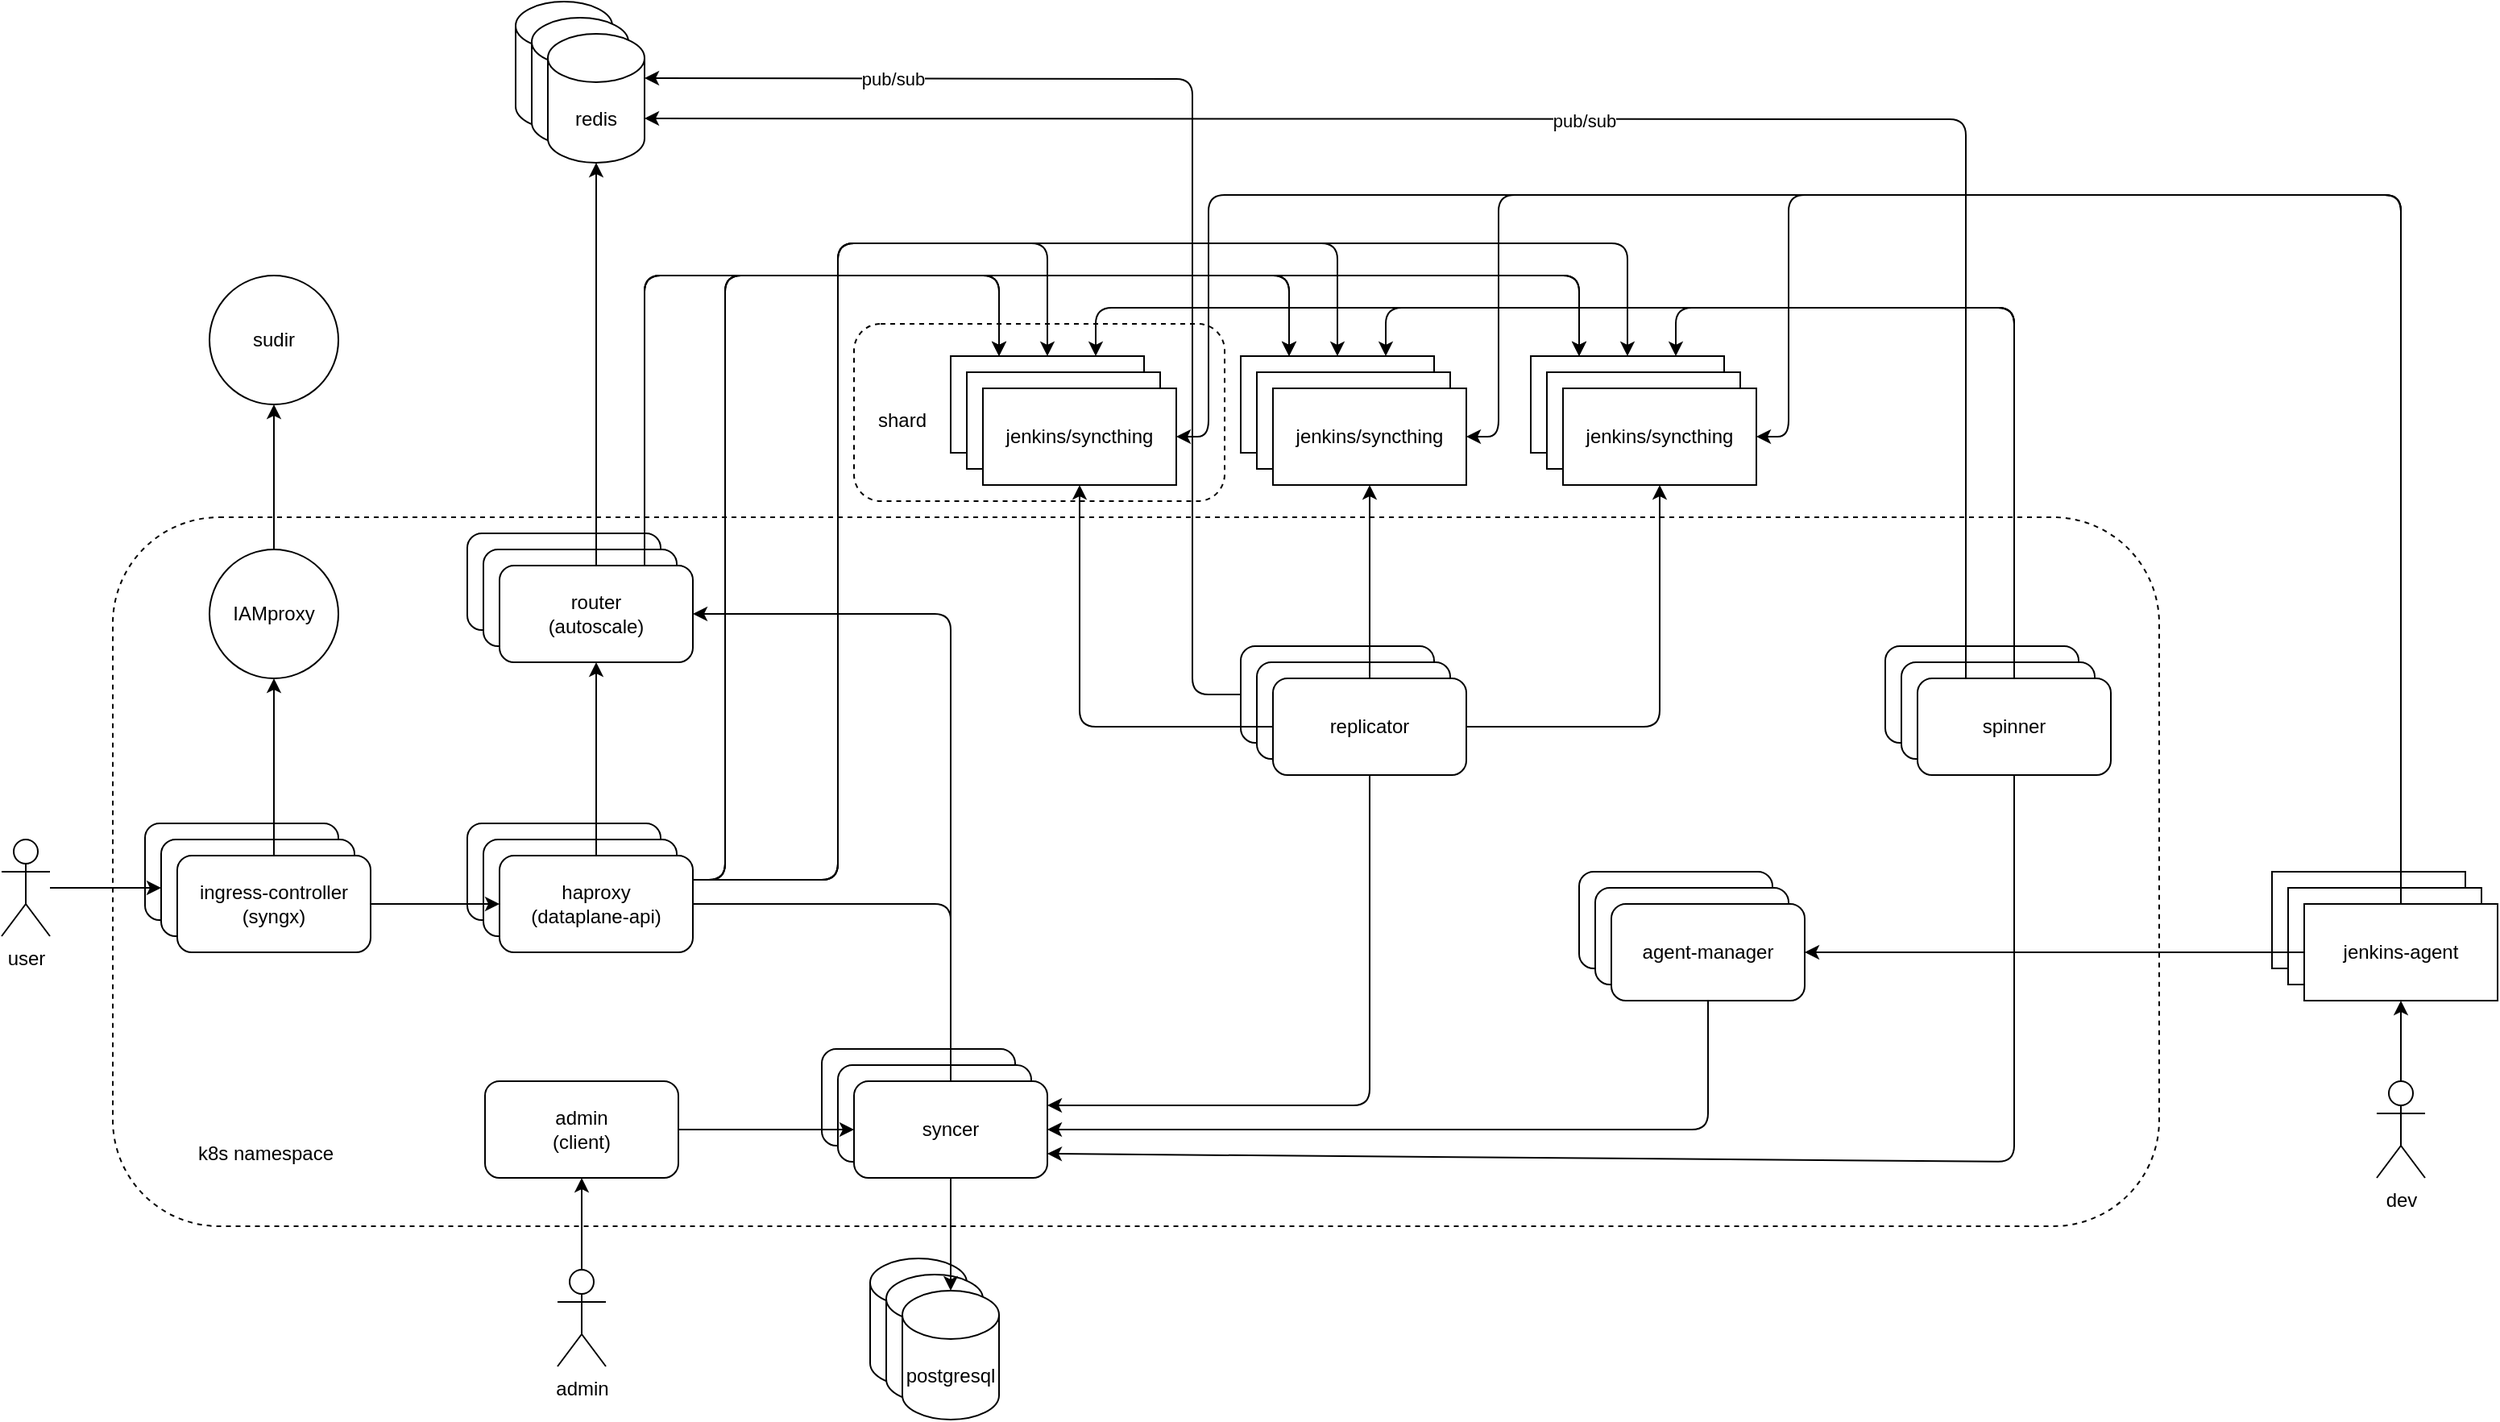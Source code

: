 <mxfile>
    <diagram id="PQZERwMWoVk7ZFNPaCYC" name="Page-1">
        <mxGraphModel dx="1289" dy="2048" grid="1" gridSize="10" guides="1" tooltips="1" connect="1" arrows="1" fold="1" page="1" pageScale="1" pageWidth="850" pageHeight="1100" math="0" shadow="0">
            <root>
                <mxCell id="0"/>
                <mxCell id="1" parent="0"/>
                <mxCell id="84" value="" style="rounded=1;whiteSpace=wrap;html=1;dashed=1;" vertex="1" parent="1">
                    <mxGeometry x="569" y="-217" width="230" height="110" as="geometry"/>
                </mxCell>
                <mxCell id="68" value="" style="rounded=1;whiteSpace=wrap;html=1;dashed=1;" parent="1" vertex="1">
                    <mxGeometry x="109" y="-97" width="1270" height="440" as="geometry"/>
                </mxCell>
                <mxCell id="3" value="" style="rounded=1;whiteSpace=wrap;html=1;" parent="1" vertex="1">
                    <mxGeometry x="129" y="93" width="120" height="60" as="geometry"/>
                </mxCell>
                <mxCell id="4" value="" style="rounded=1;whiteSpace=wrap;html=1;" parent="1" vertex="1">
                    <mxGeometry x="139" y="103" width="120" height="60" as="geometry"/>
                </mxCell>
                <mxCell id="46" style="edgeStyle=none;html=1;" parent="1" source="5" target="45" edge="1">
                    <mxGeometry relative="1" as="geometry"/>
                </mxCell>
                <mxCell id="5" value="&lt;span style=&quot;color: rgb(0, 0, 0);&quot;&gt;ingress-controller&lt;/span&gt;&lt;div&gt;(syngx)&lt;/div&gt;" style="rounded=1;whiteSpace=wrap;html=1;" parent="1" vertex="1">
                    <mxGeometry x="149" y="113" width="120" height="60" as="geometry"/>
                </mxCell>
                <mxCell id="6" value="" style="rounded=1;whiteSpace=wrap;html=1;" parent="1" vertex="1">
                    <mxGeometry x="329" y="93" width="120" height="60" as="geometry"/>
                </mxCell>
                <mxCell id="7" value="" style="rounded=1;whiteSpace=wrap;html=1;" parent="1" vertex="1">
                    <mxGeometry x="339" y="103" width="120" height="60" as="geometry"/>
                </mxCell>
                <mxCell id="38" style="edgeStyle=none;html=1;entryX=0.5;entryY=0;entryDx=0;entryDy=0;exitX=1;exitY=0.25;exitDx=0;exitDy=0;" parent="1" source="8" target="26" edge="1">
                    <mxGeometry relative="1" as="geometry">
                        <mxPoint x="889" y="-267" as="targetPoint"/>
                        <Array as="points">
                            <mxPoint x="559" y="128"/>
                            <mxPoint x="559" y="-77"/>
                            <mxPoint x="559" y="-267"/>
                            <mxPoint x="649" y="-267"/>
                            <mxPoint x="869" y="-267"/>
                        </Array>
                    </mxGeometry>
                </mxCell>
                <mxCell id="39" style="edgeStyle=none;html=1;entryX=0.5;entryY=0;entryDx=0;entryDy=0;exitX=1;exitY=0.25;exitDx=0;exitDy=0;" parent="1" source="8" target="23" edge="1">
                    <mxGeometry relative="1" as="geometry">
                        <Array as="points">
                            <mxPoint x="559" y="128"/>
                            <mxPoint x="559" y="-77"/>
                            <mxPoint x="559" y="-267"/>
                            <mxPoint x="689" y="-267"/>
                        </Array>
                    </mxGeometry>
                </mxCell>
                <mxCell id="40" style="edgeStyle=none;html=1;entryX=0.5;entryY=0;entryDx=0;entryDy=0;exitX=1;exitY=0.25;exitDx=0;exitDy=0;" parent="1" source="8" target="29" edge="1">
                    <mxGeometry relative="1" as="geometry">
                        <Array as="points">
                            <mxPoint x="559" y="128"/>
                            <mxPoint x="559" y="-77"/>
                            <mxPoint x="559" y="-267"/>
                            <mxPoint x="1049" y="-267"/>
                        </Array>
                    </mxGeometry>
                </mxCell>
                <mxCell id="58" style="edgeStyle=none;html=1;entryX=0.5;entryY=0;entryDx=0;entryDy=0;" parent="1" source="8" target="14" edge="1">
                    <mxGeometry relative="1" as="geometry">
                        <Array as="points">
                            <mxPoint x="629" y="143"/>
                        </Array>
                    </mxGeometry>
                </mxCell>
                <mxCell id="59" style="edgeStyle=none;html=1;entryX=0.5;entryY=1;entryDx=0;entryDy=0;" parent="1" source="8" target="11" edge="1">
                    <mxGeometry relative="1" as="geometry"/>
                </mxCell>
                <mxCell id="86" style="edgeStyle=none;html=1;entryX=0.25;entryY=0;entryDx=0;entryDy=0;exitX=1;exitY=0.25;exitDx=0;exitDy=0;" edge="1" parent="1" source="8" target="23">
                    <mxGeometry relative="1" as="geometry">
                        <Array as="points">
                            <mxPoint x="489" y="128"/>
                            <mxPoint x="489" y="-67"/>
                            <mxPoint x="489" y="-247"/>
                            <mxPoint x="659" y="-247"/>
                        </Array>
                    </mxGeometry>
                </mxCell>
                <mxCell id="87" style="edgeStyle=none;html=1;entryX=0.25;entryY=0;entryDx=0;entryDy=0;exitX=1;exitY=0.25;exitDx=0;exitDy=0;" edge="1" parent="1" source="8" target="26">
                    <mxGeometry relative="1" as="geometry">
                        <Array as="points">
                            <mxPoint x="489" y="128"/>
                            <mxPoint x="489" y="-247"/>
                            <mxPoint x="839" y="-247"/>
                        </Array>
                    </mxGeometry>
                </mxCell>
                <mxCell id="88" style="edgeStyle=none;html=1;entryX=0.25;entryY=0;entryDx=0;entryDy=0;exitX=1;exitY=0.25;exitDx=0;exitDy=0;" edge="1" parent="1" source="8" target="29">
                    <mxGeometry relative="1" as="geometry">
                        <Array as="points">
                            <mxPoint x="489" y="128"/>
                            <mxPoint x="489" y="-247"/>
                            <mxPoint x="1019" y="-247"/>
                        </Array>
                    </mxGeometry>
                </mxCell>
                <mxCell id="8" value="haproxy&lt;div&gt;(dataplane-api)&lt;/div&gt;" style="rounded=1;whiteSpace=wrap;html=1;" parent="1" vertex="1">
                    <mxGeometry x="349" y="113" width="120" height="60" as="geometry"/>
                </mxCell>
                <mxCell id="9" value="" style="rounded=1;whiteSpace=wrap;html=1;" parent="1" vertex="1">
                    <mxGeometry x="329" y="-87" width="120" height="60" as="geometry"/>
                </mxCell>
                <mxCell id="10" value="" style="rounded=1;whiteSpace=wrap;html=1;" parent="1" vertex="1">
                    <mxGeometry x="339" y="-77" width="120" height="60" as="geometry"/>
                </mxCell>
                <mxCell id="60" style="edgeStyle=none;html=1;entryX=0.25;entryY=0;entryDx=0;entryDy=0;exitX=0.75;exitY=0;exitDx=0;exitDy=0;" parent="1" source="11" target="23" edge="1">
                    <mxGeometry relative="1" as="geometry">
                        <Array as="points">
                            <mxPoint x="439" y="-247"/>
                            <mxPoint x="659" y="-247"/>
                        </Array>
                    </mxGeometry>
                </mxCell>
                <mxCell id="62" style="edgeStyle=none;html=1;entryX=0.25;entryY=0;entryDx=0;entryDy=0;exitX=0.75;exitY=0;exitDx=0;exitDy=0;" parent="1" source="11" target="26" edge="1">
                    <mxGeometry relative="1" as="geometry">
                        <Array as="points">
                            <mxPoint x="439" y="-247"/>
                            <mxPoint x="839" y="-247"/>
                        </Array>
                    </mxGeometry>
                </mxCell>
                <mxCell id="63" style="edgeStyle=none;html=1;entryX=0.25;entryY=0;entryDx=0;entryDy=0;exitX=0.75;exitY=0;exitDx=0;exitDy=0;" parent="1" source="11" target="29" edge="1">
                    <mxGeometry relative="1" as="geometry">
                        <Array as="points">
                            <mxPoint x="439" y="-247"/>
                            <mxPoint x="1019" y="-247"/>
                        </Array>
                    </mxGeometry>
                </mxCell>
                <mxCell id="11" value="router&lt;div&gt;(autoscale)&lt;/div&gt;" style="rounded=1;whiteSpace=wrap;html=1;" parent="1" vertex="1">
                    <mxGeometry x="349" y="-67" width="120" height="60" as="geometry"/>
                </mxCell>
                <mxCell id="12" value="" style="rounded=1;whiteSpace=wrap;html=1;" parent="1" vertex="1">
                    <mxGeometry x="549" y="233" width="120" height="60" as="geometry"/>
                </mxCell>
                <mxCell id="13" value="" style="rounded=1;whiteSpace=wrap;html=1;" parent="1" vertex="1">
                    <mxGeometry x="559" y="243" width="120" height="60" as="geometry"/>
                </mxCell>
                <mxCell id="16" style="edgeStyle=none;html=1;entryX=1;entryY=0.5;entryDx=0;entryDy=0;" parent="1" source="14" target="11" edge="1">
                    <mxGeometry relative="1" as="geometry">
                        <Array as="points">
                            <mxPoint x="629" y="-37"/>
                        </Array>
                    </mxGeometry>
                </mxCell>
                <mxCell id="14" value="syncer" style="rounded=1;whiteSpace=wrap;html=1;" parent="1" vertex="1">
                    <mxGeometry x="569" y="253" width="120" height="60" as="geometry"/>
                </mxCell>
                <mxCell id="18" style="edgeStyle=none;html=1;entryX=0;entryY=0.5;entryDx=0;entryDy=0;" parent="1" source="5" target="8" edge="1">
                    <mxGeometry relative="1" as="geometry"/>
                </mxCell>
                <mxCell id="19" value="" style="shape=cylinder3;whiteSpace=wrap;html=1;boundedLbl=1;backgroundOutline=1;size=15;" parent="1" vertex="1">
                    <mxGeometry x="359" y="-417" width="60" height="80" as="geometry"/>
                </mxCell>
                <mxCell id="20" value="" style="shape=cylinder3;whiteSpace=wrap;html=1;boundedLbl=1;backgroundOutline=1;size=15;" parent="1" vertex="1">
                    <mxGeometry x="369" y="-407" width="60" height="80" as="geometry"/>
                </mxCell>
                <mxCell id="21" value="redis" style="shape=cylinder3;whiteSpace=wrap;html=1;boundedLbl=1;backgroundOutline=1;size=15;" parent="1" vertex="1">
                    <mxGeometry x="379" y="-397" width="60" height="80" as="geometry"/>
                </mxCell>
                <mxCell id="22" style="edgeStyle=none;html=1;" parent="1" source="11" target="21" edge="1">
                    <mxGeometry relative="1" as="geometry"/>
                </mxCell>
                <mxCell id="23" value="" style="rounded=0;whiteSpace=wrap;html=1;" parent="1" vertex="1">
                    <mxGeometry x="629" y="-197" width="120" height="60" as="geometry"/>
                </mxCell>
                <mxCell id="24" value="" style="rounded=0;whiteSpace=wrap;html=1;" parent="1" vertex="1">
                    <mxGeometry x="639" y="-187" width="120" height="60" as="geometry"/>
                </mxCell>
                <mxCell id="25" value="jenkins/syncthing" style="rounded=0;whiteSpace=wrap;html=1;" parent="1" vertex="1">
                    <mxGeometry x="649" y="-177" width="120" height="60" as="geometry"/>
                </mxCell>
                <mxCell id="26" value="" style="rounded=0;whiteSpace=wrap;html=1;" parent="1" vertex="1">
                    <mxGeometry x="809" y="-197" width="120" height="60" as="geometry"/>
                </mxCell>
                <mxCell id="27" value="" style="rounded=0;whiteSpace=wrap;html=1;" parent="1" vertex="1">
                    <mxGeometry x="819" y="-187" width="120" height="60" as="geometry"/>
                </mxCell>
                <mxCell id="28" value="jenkins/syncthing" style="rounded=0;whiteSpace=wrap;html=1;" parent="1" vertex="1">
                    <mxGeometry x="829" y="-177" width="120" height="60" as="geometry"/>
                </mxCell>
                <mxCell id="29" value="" style="rounded=0;whiteSpace=wrap;html=1;" parent="1" vertex="1">
                    <mxGeometry x="989" y="-197" width="120" height="60" as="geometry"/>
                </mxCell>
                <mxCell id="30" value="" style="rounded=0;whiteSpace=wrap;html=1;" parent="1" vertex="1">
                    <mxGeometry x="999" y="-187" width="120" height="60" as="geometry"/>
                </mxCell>
                <mxCell id="31" value="jenkins/syncthing" style="rounded=0;whiteSpace=wrap;html=1;" parent="1" vertex="1">
                    <mxGeometry x="1009" y="-177" width="120" height="60" as="geometry"/>
                </mxCell>
                <mxCell id="32" value="" style="rounded=1;whiteSpace=wrap;html=1;" parent="1" vertex="1">
                    <mxGeometry x="809" y="-17" width="120" height="60" as="geometry"/>
                </mxCell>
                <mxCell id="33" value="" style="rounded=1;whiteSpace=wrap;html=1;" parent="1" vertex="1">
                    <mxGeometry x="819" y="-7" width="120" height="60" as="geometry"/>
                </mxCell>
                <mxCell id="35" style="edgeStyle=none;html=1;entryX=0.5;entryY=1;entryDx=0;entryDy=0;" parent="1" source="34" target="25" edge="1">
                    <mxGeometry relative="1" as="geometry">
                        <Array as="points">
                            <mxPoint x="709" y="33"/>
                        </Array>
                    </mxGeometry>
                </mxCell>
                <mxCell id="36" style="edgeStyle=none;html=1;entryX=0.5;entryY=1;entryDx=0;entryDy=0;" parent="1" source="34" target="28" edge="1">
                    <mxGeometry relative="1" as="geometry"/>
                </mxCell>
                <mxCell id="37" style="edgeStyle=none;html=1;entryX=0.5;entryY=1;entryDx=0;entryDy=0;" parent="1" source="34" target="31" edge="1">
                    <mxGeometry relative="1" as="geometry">
                        <Array as="points">
                            <mxPoint x="1069" y="33"/>
                        </Array>
                    </mxGeometry>
                </mxCell>
                <mxCell id="56" style="edgeStyle=none;html=1;entryX=1;entryY=0.25;entryDx=0;entryDy=0;" parent="1" source="34" target="14" edge="1">
                    <mxGeometry relative="1" as="geometry">
                        <Array as="points">
                            <mxPoint x="889" y="268"/>
                        </Array>
                    </mxGeometry>
                </mxCell>
                <mxCell id="34" value="replicator" style="rounded=1;whiteSpace=wrap;html=1;" parent="1" vertex="1">
                    <mxGeometry x="829" y="3" width="120" height="60" as="geometry"/>
                </mxCell>
                <mxCell id="41" value="" style="shape=cylinder3;whiteSpace=wrap;html=1;boundedLbl=1;backgroundOutline=1;size=15;" parent="1" vertex="1">
                    <mxGeometry x="579" y="363" width="60" height="80" as="geometry"/>
                </mxCell>
                <mxCell id="42" value="" style="shape=cylinder3;whiteSpace=wrap;html=1;boundedLbl=1;backgroundOutline=1;size=15;" parent="1" vertex="1">
                    <mxGeometry x="589" y="373" width="60" height="80" as="geometry"/>
                </mxCell>
                <mxCell id="43" value="postgresql" style="shape=cylinder3;whiteSpace=wrap;html=1;boundedLbl=1;backgroundOutline=1;size=15;" parent="1" vertex="1">
                    <mxGeometry x="599" y="383" width="60" height="80" as="geometry"/>
                </mxCell>
                <mxCell id="44" style="edgeStyle=none;html=1;" parent="1" source="14" target="43" edge="1">
                    <mxGeometry relative="1" as="geometry"/>
                </mxCell>
                <mxCell id="49" style="edgeStyle=none;html=1;" parent="1" source="45" target="48" edge="1">
                    <mxGeometry relative="1" as="geometry"/>
                </mxCell>
                <mxCell id="45" value="IAMproxy" style="ellipse;whiteSpace=wrap;html=1;aspect=fixed;" parent="1" vertex="1">
                    <mxGeometry x="169" y="-77" width="80" height="80" as="geometry"/>
                </mxCell>
                <mxCell id="48" value="sudir" style="ellipse;whiteSpace=wrap;html=1;aspect=fixed;" parent="1" vertex="1">
                    <mxGeometry x="169" y="-247" width="80" height="80" as="geometry"/>
                </mxCell>
                <mxCell id="50" value="" style="rounded=1;whiteSpace=wrap;html=1;" parent="1" vertex="1">
                    <mxGeometry x="1209" y="-17" width="120" height="60" as="geometry"/>
                </mxCell>
                <mxCell id="51" value="" style="rounded=1;whiteSpace=wrap;html=1;" parent="1" vertex="1">
                    <mxGeometry x="1219" y="-7" width="120" height="60" as="geometry"/>
                </mxCell>
                <mxCell id="53" style="edgeStyle=none;html=1;entryX=0.75;entryY=0;entryDx=0;entryDy=0;" parent="1" source="52" target="29" edge="1">
                    <mxGeometry relative="1" as="geometry">
                        <Array as="points">
                            <mxPoint x="1289" y="-227"/>
                            <mxPoint x="1079" y="-227"/>
                        </Array>
                    </mxGeometry>
                </mxCell>
                <mxCell id="54" style="edgeStyle=none;html=1;entryX=0.75;entryY=0;entryDx=0;entryDy=0;" parent="1" source="52" target="26" edge="1">
                    <mxGeometry relative="1" as="geometry">
                        <Array as="points">
                            <mxPoint x="1289" y="-227"/>
                            <mxPoint x="899" y="-227"/>
                        </Array>
                    </mxGeometry>
                </mxCell>
                <mxCell id="55" style="edgeStyle=none;html=1;entryX=0.75;entryY=0;entryDx=0;entryDy=0;" parent="1" source="52" target="23" edge="1">
                    <mxGeometry relative="1" as="geometry">
                        <Array as="points">
                            <mxPoint x="1289" y="-227"/>
                            <mxPoint x="719" y="-227"/>
                        </Array>
                    </mxGeometry>
                </mxCell>
                <mxCell id="57" style="edgeStyle=none;html=1;entryX=1;entryY=0.75;entryDx=0;entryDy=0;" parent="1" source="52" target="14" edge="1">
                    <mxGeometry relative="1" as="geometry">
                        <Array as="points">
                            <mxPoint x="1289" y="303"/>
                        </Array>
                    </mxGeometry>
                </mxCell>
                <mxCell id="52" value="spinner" style="rounded=1;whiteSpace=wrap;html=1;" parent="1" vertex="1">
                    <mxGeometry x="1229" y="3" width="120" height="60" as="geometry"/>
                </mxCell>
                <mxCell id="64" style="edgeStyle=none;html=1;entryX=1;entryY=0;entryDx=0;entryDy=27.5;entryPerimeter=0;" parent="1" source="32" target="21" edge="1">
                    <mxGeometry relative="1" as="geometry">
                        <Array as="points">
                            <mxPoint x="779" y="13"/>
                            <mxPoint x="779" y="-177"/>
                            <mxPoint x="779" y="-369"/>
                        </Array>
                    </mxGeometry>
                </mxCell>
                <mxCell id="66" value="pub/sub" style="edgeLabel;html=1;align=center;verticalAlign=middle;resizable=0;points=[];" parent="64" vertex="1" connectable="0">
                    <mxGeometry x="0.59" relative="1" as="geometry">
                        <mxPoint as="offset"/>
                    </mxGeometry>
                </mxCell>
                <mxCell id="65" style="edgeStyle=none;html=1;entryX=1;entryY=0;entryDx=0;entryDy=52.5;entryPerimeter=0;exitX=0.25;exitY=0;exitDx=0;exitDy=0;" parent="1" source="52" target="21" edge="1">
                    <mxGeometry relative="1" as="geometry">
                        <Array as="points">
                            <mxPoint x="1259" y="-344"/>
                        </Array>
                    </mxGeometry>
                </mxCell>
                <mxCell id="67" value="&lt;span style=&quot;color: rgb(0, 0, 0);&quot;&gt;pub/sub&lt;/span&gt;" style="edgeLabel;html=1;align=center;verticalAlign=middle;resizable=0;points=[];" parent="65" vertex="1" connectable="0">
                    <mxGeometry x="0.001" y="1" relative="1" as="geometry">
                        <mxPoint as="offset"/>
                    </mxGeometry>
                </mxCell>
                <mxCell id="69" value="k8s namespace" style="text;html=1;align=center;verticalAlign=middle;whiteSpace=wrap;rounded=0;" parent="1" vertex="1">
                    <mxGeometry x="149" y="283" width="110" height="30" as="geometry"/>
                </mxCell>
                <mxCell id="70" value="" style="rounded=1;whiteSpace=wrap;html=1;" parent="1" vertex="1">
                    <mxGeometry x="1019" y="123" width="120" height="60" as="geometry"/>
                </mxCell>
                <mxCell id="71" value="" style="rounded=1;whiteSpace=wrap;html=1;" parent="1" vertex="1">
                    <mxGeometry x="1029" y="133" width="120" height="60" as="geometry"/>
                </mxCell>
                <mxCell id="73" style="edgeStyle=none;html=1;entryX=1;entryY=0.5;entryDx=0;entryDy=0;" parent="1" source="72" target="14" edge="1">
                    <mxGeometry relative="1" as="geometry">
                        <Array as="points">
                            <mxPoint x="1099" y="283"/>
                        </Array>
                    </mxGeometry>
                </mxCell>
                <mxCell id="72" value="agent-manager" style="rounded=1;whiteSpace=wrap;html=1;" parent="1" vertex="1">
                    <mxGeometry x="1039" y="143" width="120" height="60" as="geometry"/>
                </mxCell>
                <mxCell id="76" value="" style="rounded=0;whiteSpace=wrap;html=1;" parent="1" vertex="1">
                    <mxGeometry x="1449" y="123" width="120" height="60" as="geometry"/>
                </mxCell>
                <mxCell id="77" value="" style="rounded=0;whiteSpace=wrap;html=1;" parent="1" vertex="1">
                    <mxGeometry x="1459" y="133" width="120" height="60" as="geometry"/>
                </mxCell>
                <mxCell id="79" style="edgeStyle=none;html=1;" parent="1" source="78" target="72" edge="1">
                    <mxGeometry relative="1" as="geometry"/>
                </mxCell>
                <mxCell id="81" style="edgeStyle=none;html=1;entryX=1;entryY=0.5;entryDx=0;entryDy=0;" parent="1" source="78" target="31" edge="1">
                    <mxGeometry relative="1" as="geometry">
                        <Array as="points">
                            <mxPoint x="1529" y="-297"/>
                            <mxPoint x="1149" y="-297"/>
                            <mxPoint x="1149" y="-147"/>
                        </Array>
                    </mxGeometry>
                </mxCell>
                <mxCell id="82" style="edgeStyle=none;html=1;entryX=1;entryY=0.5;entryDx=0;entryDy=0;" parent="1" source="78" target="28" edge="1">
                    <mxGeometry relative="1" as="geometry">
                        <Array as="points">
                            <mxPoint x="1529" y="-297"/>
                            <mxPoint x="969" y="-297"/>
                            <mxPoint x="969" y="-147"/>
                        </Array>
                    </mxGeometry>
                </mxCell>
                <mxCell id="83" style="edgeStyle=none;html=1;entryX=1;entryY=0.5;entryDx=0;entryDy=0;" parent="1" source="78" target="25" edge="1">
                    <mxGeometry relative="1" as="geometry">
                        <Array as="points">
                            <mxPoint x="1529" y="-297"/>
                            <mxPoint x="789" y="-297"/>
                            <mxPoint x="789" y="-147"/>
                        </Array>
                    </mxGeometry>
                </mxCell>
                <mxCell id="78" value="jenkins-agent" style="rounded=0;whiteSpace=wrap;html=1;" parent="1" vertex="1">
                    <mxGeometry x="1469" y="143" width="120" height="60" as="geometry"/>
                </mxCell>
                <mxCell id="85" value="shard" style="text;html=1;align=center;verticalAlign=middle;whiteSpace=wrap;rounded=0;" vertex="1" parent="1">
                    <mxGeometry x="569" y="-172" width="60" height="30" as="geometry"/>
                </mxCell>
                <mxCell id="90" style="edgeStyle=none;html=1;entryX=0;entryY=0.5;entryDx=0;entryDy=0;" edge="1" parent="1" source="89" target="14">
                    <mxGeometry relative="1" as="geometry"/>
                </mxCell>
                <mxCell id="89" value="admin&lt;div&gt;(client)&lt;/div&gt;" style="rounded=1;whiteSpace=wrap;html=1;" vertex="1" parent="1">
                    <mxGeometry x="340" y="253" width="120" height="60" as="geometry"/>
                </mxCell>
                <mxCell id="92" style="edgeStyle=none;html=1;entryX=0;entryY=0.5;entryDx=0;entryDy=0;" edge="1" parent="1" source="91" target="4">
                    <mxGeometry relative="1" as="geometry"/>
                </mxCell>
                <mxCell id="91" value="user" style="shape=umlActor;verticalLabelPosition=bottom;verticalAlign=top;html=1;outlineConnect=0;" vertex="1" parent="1">
                    <mxGeometry x="40" y="103" width="30" height="60" as="geometry"/>
                </mxCell>
                <mxCell id="94" style="edgeStyle=none;html=1;entryX=0.5;entryY=1;entryDx=0;entryDy=0;" edge="1" parent="1" source="93" target="89">
                    <mxGeometry relative="1" as="geometry"/>
                </mxCell>
                <mxCell id="93" value="admin" style="shape=umlActor;verticalLabelPosition=bottom;verticalAlign=top;html=1;outlineConnect=0;" vertex="1" parent="1">
                    <mxGeometry x="385" y="370" width="30" height="60" as="geometry"/>
                </mxCell>
                <mxCell id="96" style="edgeStyle=none;html=1;entryX=0.5;entryY=1;entryDx=0;entryDy=0;" edge="1" parent="1" source="95" target="78">
                    <mxGeometry relative="1" as="geometry"/>
                </mxCell>
                <mxCell id="95" value="dev" style="shape=umlActor;verticalLabelPosition=bottom;verticalAlign=top;html=1;outlineConnect=0;" vertex="1" parent="1">
                    <mxGeometry x="1514" y="253" width="30" height="60" as="geometry"/>
                </mxCell>
            </root>
        </mxGraphModel>
    </diagram>
</mxfile>